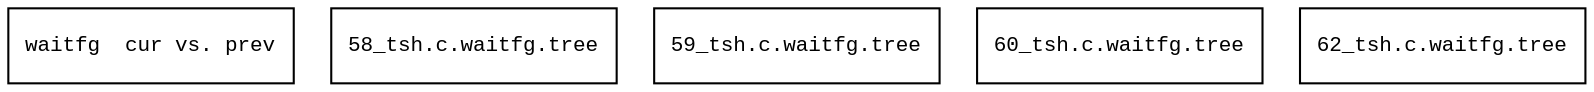 digraph AST {
  graph [fontname="Times New Roman",fontsize=10];
  node  [fontname="Courier New",fontsize=10];
  edge  [fontname="Times New Roman",fontsize=10];

  node0 [label="waitfg  cur vs. prev",shape=box];
  node58_tsh [label="58_tsh.c.waitfg.tree", shape=box];
  node59_tsh [label="59_tsh.c.waitfg.tree", shape=box];
  node60_tsh [label="60_tsh.c.waitfg.tree", shape=box];
  node62_tsh [label="62_tsh.c.waitfg.tree", shape=box];

}
